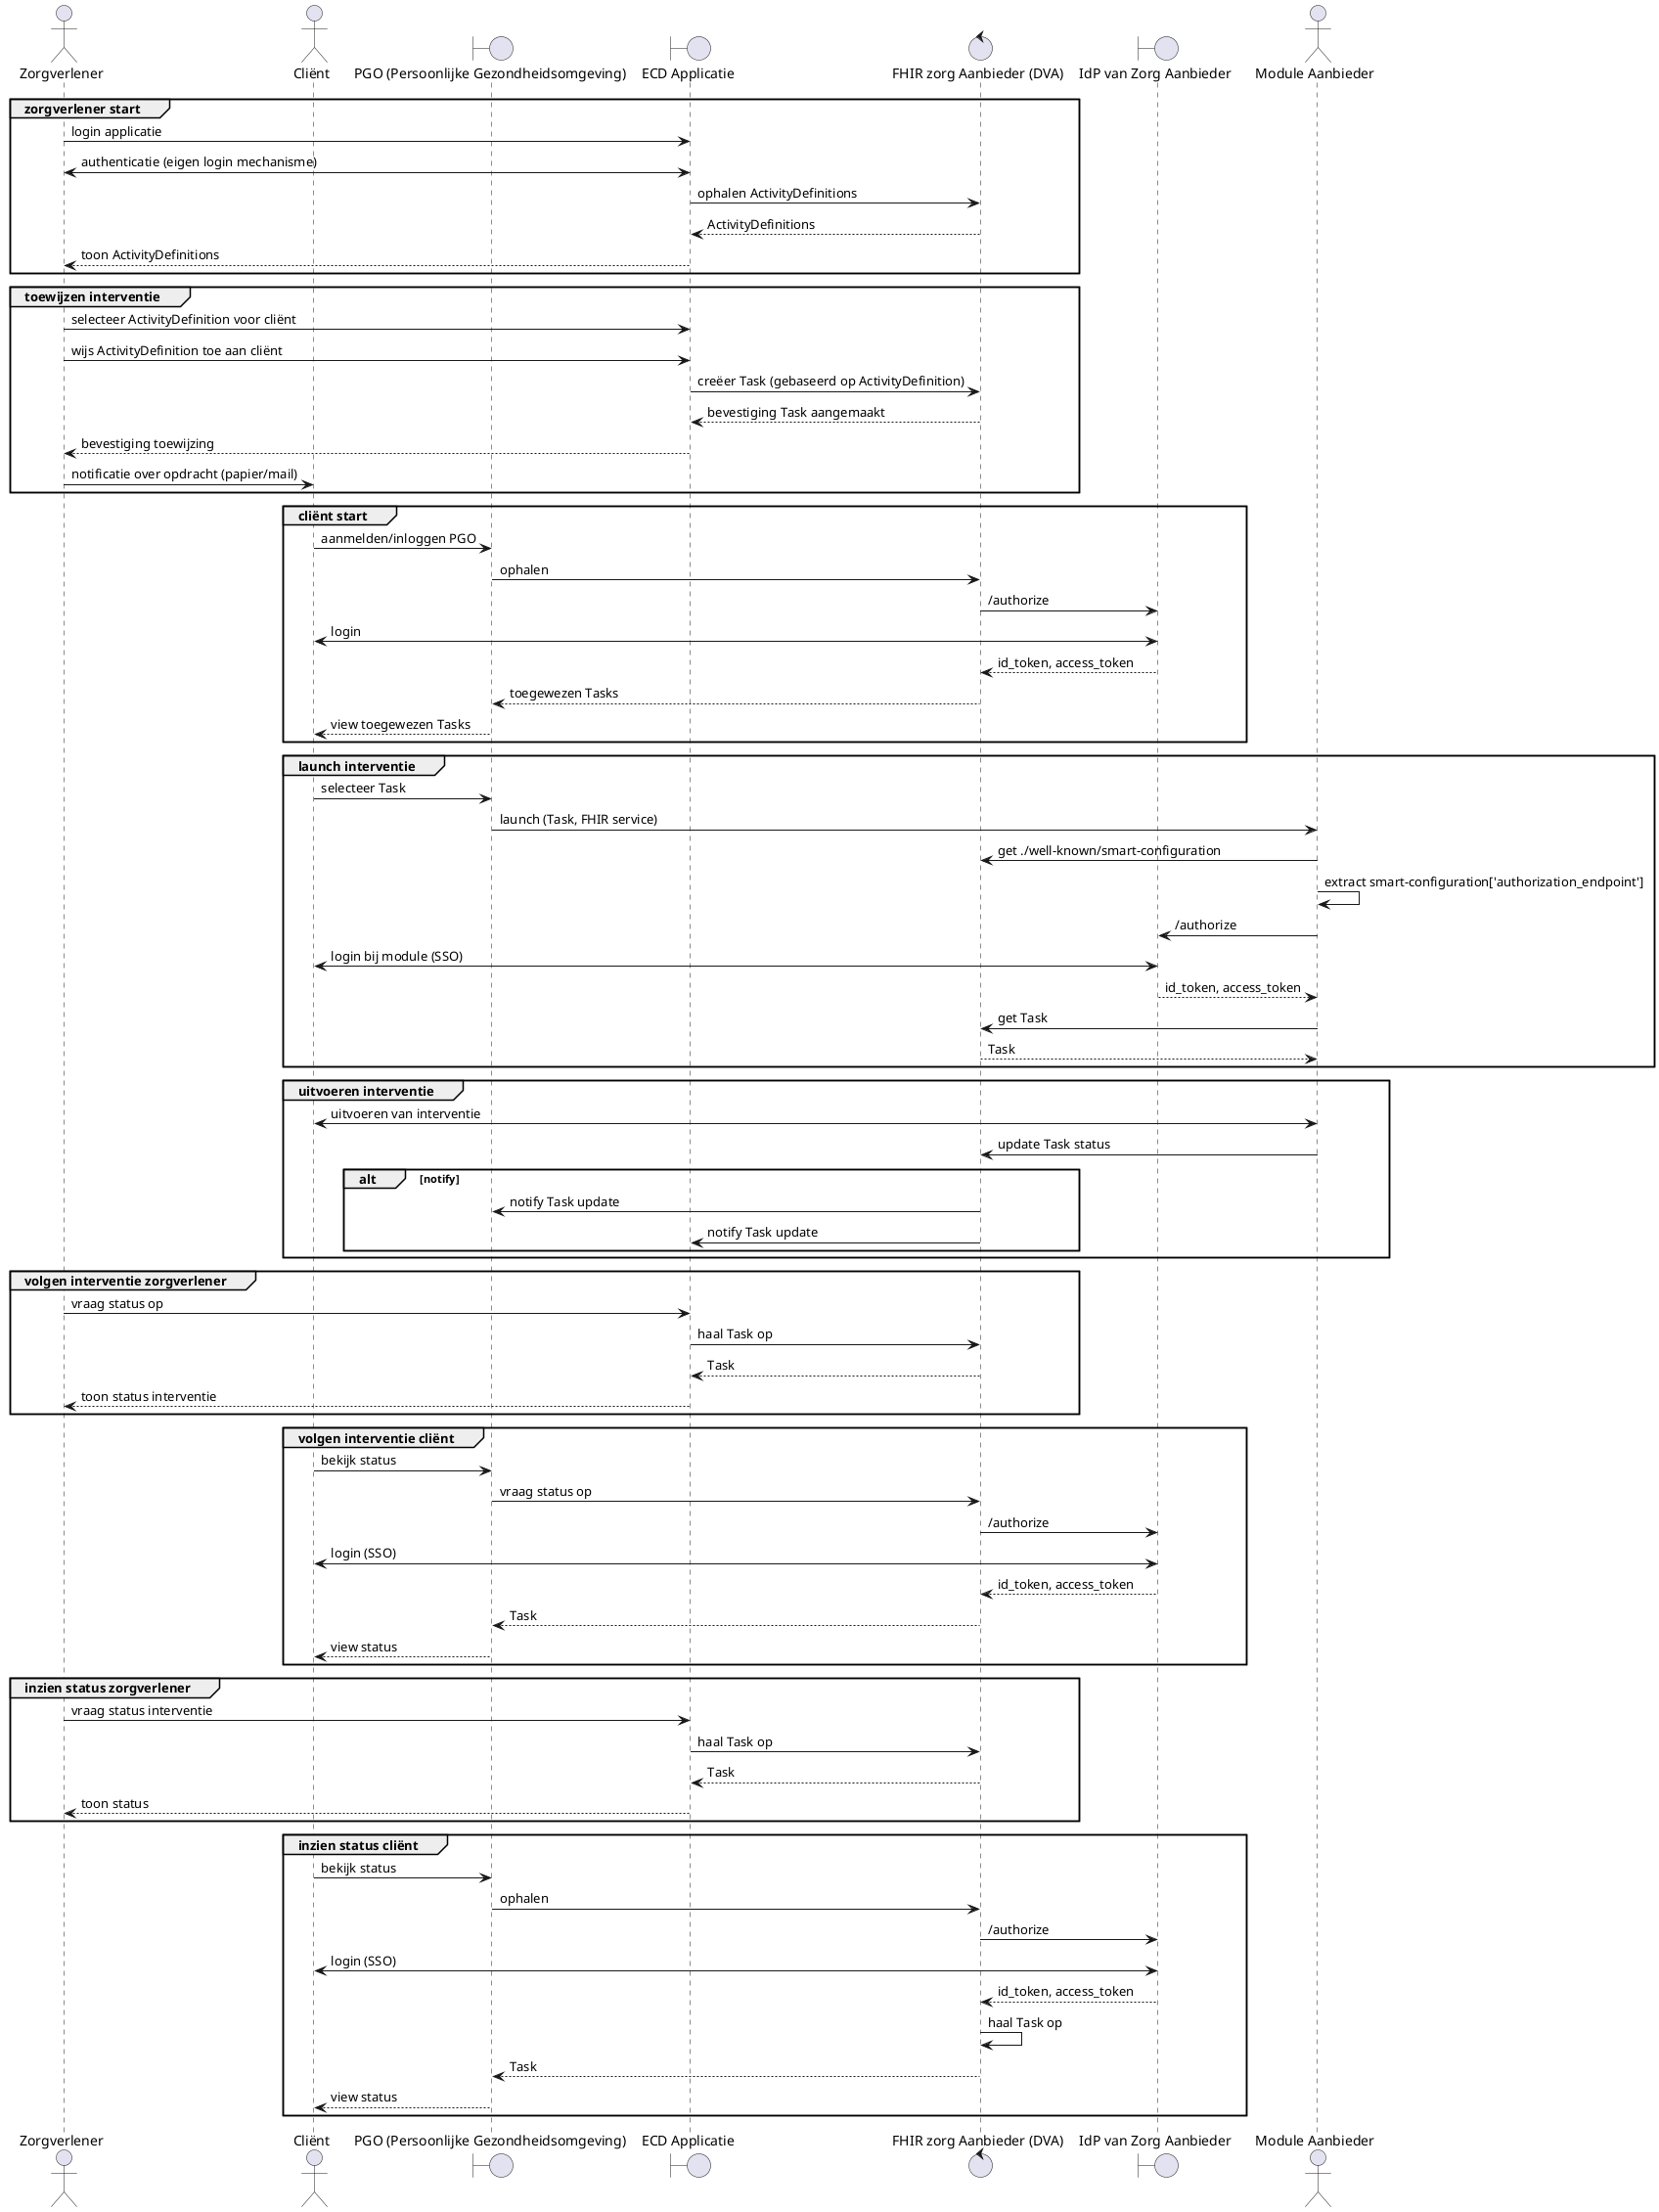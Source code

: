 @startuml
actor "Zorgverlener" as zv
actor "Cliënt" as client
boundary "PGO (Persoonlijke Gezondheidsomgeving)" as pgo
boundary "ECD Applicatie" as ecd
control "FHIR zorg Aanbieder (DVA)" as za
boundary "IdP van Zorg Aanbieder" as idp
actor "Module Aanbieder" as module

group zorgverlener start
  zv -> ecd: login applicatie
  ecd <-> zv: authenticatie (eigen login mechanisme)
  ecd -> za: ophalen ActivityDefinitions
  za --> ecd: ActivityDefinitions
  ecd --> zv: toon ActivityDefinitions
end

group toewijzen interventie
  zv -> ecd: selecteer ActivityDefinition voor cliënt
  zv -> ecd: wijs ActivityDefinition toe aan cliënt
  ecd -> za: creëer Task (gebaseerd op ActivityDefinition)
  za --> ecd: bevestiging Task aangemaakt
  ecd --> zv: bevestiging toewijzing
  zv -> client: notificatie over opdracht (papier/mail)
end

group cliënt start
  client -> pgo: aanmelden/inloggen PGO
  pgo -> za: ophalen
  za -> idp: /authorize
  idp <-> client: login
  idp --> za: id_token, access_token
  za --> pgo: toegewezen Tasks
  pgo --> client: view toegewezen Tasks
end

group launch interventie
  client -> pgo: selecteer Task
  pgo -> module: launch (Task, FHIR service)
  module -> za: get ./well-known/smart-configuration
  module -> module: extract smart-configuration['authorization_endpoint']
  module -> idp: /authorize
  idp <-> client: login bij module (SSO)
  idp --> module: id_token, access_token
  module -> za: get Task
  za --> module: Task
end

group uitvoeren interventie
  module <-> client: uitvoeren van interventie
  module -> za: update Task status

  alt notify
    za -> pgo: notify Task update
    za -> ecd: notify Task update
  end
end

group volgen interventie zorgverlener
  zv -> ecd: vraag status op
  ecd -> za: haal Task op
  za --> ecd: Task
  ecd --> zv: toon status interventie
end

group volgen interventie cliënt
  client -> pgo: bekijk status
  pgo -> za: vraag status op
  za -> idp: /authorize
  idp <-> client: login (SSO)
  idp --> za: id_token, access_token
  za --> pgo: Task
  pgo --> client: view status
end

group inzien status zorgverlener
  zv -> ecd: vraag status interventie
  ecd -> za: haal Task op
  za --> ecd: Task
  ecd --> zv: toon status
end

group inzien status cliënt
  client -> pgo: bekijk status
  pgo -> za: ophalen
  za -> idp: /authorize
  idp <-> client: login (SSO)
  idp --> za: id_token, access_token
  za -> za: haal Task op
  za --> pgo: Task
  pgo --> client: view status
end
@enduml
